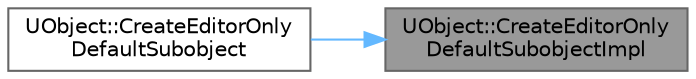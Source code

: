 digraph "UObject::CreateEditorOnlyDefaultSubobjectImpl"
{
 // INTERACTIVE_SVG=YES
 // LATEX_PDF_SIZE
  bgcolor="transparent";
  edge [fontname=Helvetica,fontsize=10,labelfontname=Helvetica,labelfontsize=10];
  node [fontname=Helvetica,fontsize=10,shape=box,height=0.2,width=0.4];
  rankdir="RL";
  Node1 [id="Node000001",label="UObject::CreateEditorOnly\lDefaultSubobjectImpl",height=0.2,width=0.4,color="gray40", fillcolor="grey60", style="filled", fontcolor="black",tooltip="Create a component or subobject only to be used with the editor."];
  Node1 -> Node2 [id="edge1_Node000001_Node000002",dir="back",color="steelblue1",style="solid",tooltip=" "];
  Node2 [id="Node000002",label="UObject::CreateEditorOnly\lDefaultSubobject",height=0.2,width=0.4,color="grey40", fillcolor="white", style="filled",URL="$df/def/classUObject.html#aa5953a785e789d47b1910330b7db9750",tooltip="Create a component or subobject only to be used with the editor."];
}
